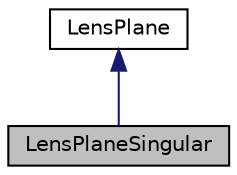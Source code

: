 digraph "LensPlaneSingular"
{
 // LATEX_PDF_SIZE
  edge [fontname="Helvetica",fontsize="10",labelfontname="Helvetica",labelfontsize="10"];
  node [fontname="Helvetica",fontsize="10",shape=record];
  Node2 [label="LensPlaneSingular",height=0.2,width=0.4,color="black", fillcolor="grey75", style="filled", fontcolor="black",tooltip="A LensPlane with a list of LensHalo's in it."];
  Node3 -> Node2 [dir="back",color="midnightblue",fontsize="10",style="solid",fontname="Helvetica"];
  Node3 [label="LensPlane",height=0.2,width=0.4,color="black", fillcolor="white", style="filled",URL="$class_lens_plane.html",tooltip="Base class representing a plane in redshift onto which lenses are placed."];
}
